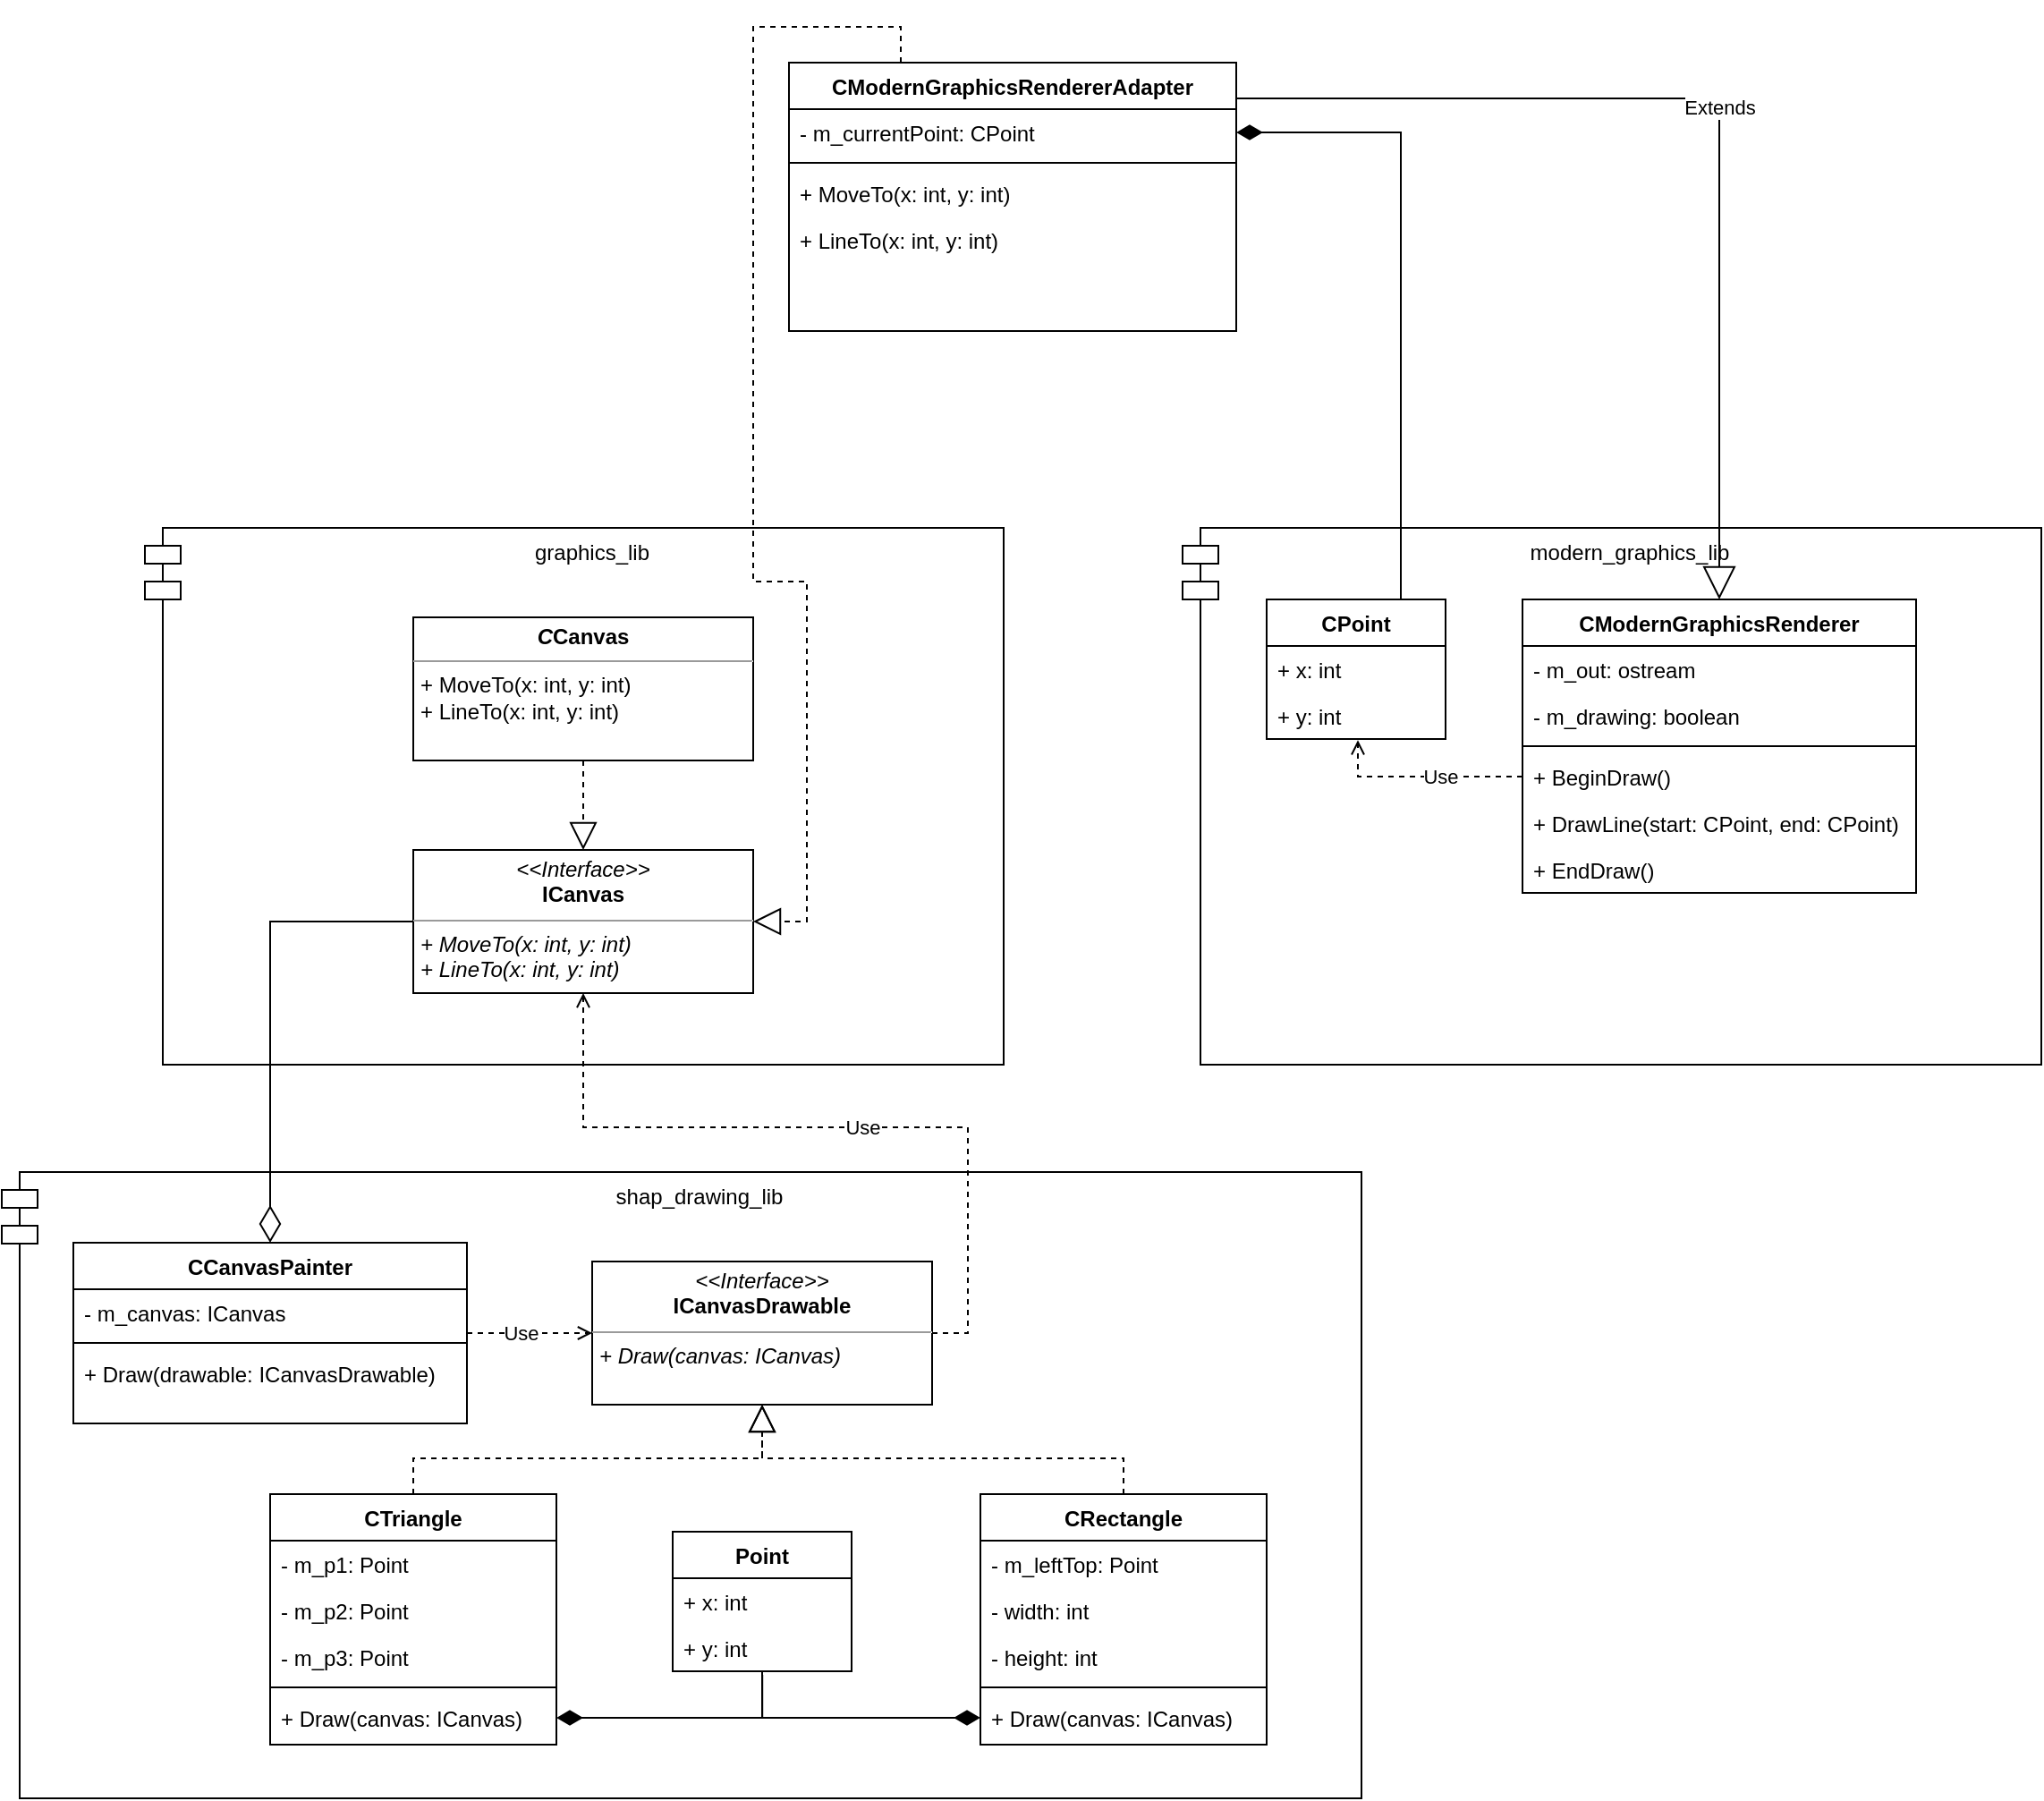 <mxfile version="22.0.2" type="device">
  <diagram id="C5RBs43oDa-KdzZeNtuy" name="Page-1">
    <mxGraphModel dx="1219" dy="1902" grid="1" gridSize="10" guides="1" tooltips="1" connect="1" arrows="1" fold="1" page="1" pageScale="1" pageWidth="827" pageHeight="1169" math="0" shadow="0">
      <root>
        <mxCell id="WIyWlLk6GJQsqaUBKTNV-0" />
        <mxCell id="WIyWlLk6GJQsqaUBKTNV-1" parent="WIyWlLk6GJQsqaUBKTNV-0" />
        <mxCell id="nw1YZ-Er1vatGiRNAQh6-1" value="shap_drawing_lib&lt;br&gt;" style="shape=module;align=left;spacingLeft=20;align=center;verticalAlign=top;whiteSpace=wrap;html=1;" parent="WIyWlLk6GJQsqaUBKTNV-1" vertex="1">
          <mxGeometry x="280" y="510" width="760" height="350" as="geometry" />
        </mxCell>
        <mxCell id="nw1YZ-Er1vatGiRNAQh6-28" style="edgeStyle=orthogonalEdgeStyle;rounded=0;orthogonalLoop=1;jettySize=auto;html=1;entryX=1;entryY=0.5;entryDx=0;entryDy=0;endArrow=diamondThin;endFill=1;endSize=12;" parent="WIyWlLk6GJQsqaUBKTNV-1" source="nw1YZ-Er1vatGiRNAQh6-6" target="nw1YZ-Er1vatGiRNAQh6-18" edge="1">
          <mxGeometry relative="1" as="geometry" />
        </mxCell>
        <mxCell id="nw1YZ-Er1vatGiRNAQh6-6" value="Point" style="swimlane;fontStyle=1;align=center;verticalAlign=top;childLayout=stackLayout;horizontal=1;startSize=26;horizontalStack=0;resizeParent=1;resizeLast=0;collapsible=1;marginBottom=0;rounded=0;shadow=0;strokeWidth=1;" parent="WIyWlLk6GJQsqaUBKTNV-1" vertex="1">
          <mxGeometry x="655" y="711" width="100" height="78" as="geometry">
            <mxRectangle x="340" y="380" width="170" height="26" as="alternateBounds" />
          </mxGeometry>
        </mxCell>
        <mxCell id="nw1YZ-Er1vatGiRNAQh6-7" value="+ x: int&#xa;" style="text;align=left;verticalAlign=top;spacingLeft=4;spacingRight=4;overflow=hidden;rotatable=0;points=[[0,0.5],[1,0.5]];portConstraint=eastwest;" parent="nw1YZ-Er1vatGiRNAQh6-6" vertex="1">
          <mxGeometry y="26" width="100" height="26" as="geometry" />
        </mxCell>
        <mxCell id="nw1YZ-Er1vatGiRNAQh6-8" value="+ y: int" style="text;align=left;verticalAlign=top;spacingLeft=4;spacingRight=4;overflow=hidden;rotatable=0;points=[[0,0.5],[1,0.5]];portConstraint=eastwest;" parent="nw1YZ-Er1vatGiRNAQh6-6" vertex="1">
          <mxGeometry y="52" width="100" height="26" as="geometry" />
        </mxCell>
        <mxCell id="nw1YZ-Er1vatGiRNAQh6-26" style="edgeStyle=orthogonalEdgeStyle;rounded=0;orthogonalLoop=1;jettySize=auto;html=1;exitX=0.5;exitY=0;exitDx=0;exitDy=0;endArrow=block;endFill=0;strokeWidth=1;endSize=13;dashed=1;" parent="WIyWlLk6GJQsqaUBKTNV-1" source="nw1YZ-Er1vatGiRNAQh6-13" target="nw1YZ-Er1vatGiRNAQh6-11" edge="1">
          <mxGeometry relative="1" as="geometry" />
        </mxCell>
        <mxCell id="nw1YZ-Er1vatGiRNAQh6-11" value="&lt;p style=&quot;margin:0px;margin-top:4px;text-align:center;&quot;&gt;&lt;i&gt;&amp;lt;&amp;lt;Interface&amp;gt;&amp;gt;&lt;/i&gt;&lt;br&gt;&lt;b&gt;ICanvasDrawable&lt;/b&gt;&lt;/p&gt;&lt;hr size=&quot;1&quot;&gt;&lt;p style=&quot;margin:0px;margin-left:4px;&quot;&gt;&lt;i&gt;+ Draw(canvas: ICanvas)&lt;/i&gt;&lt;br&gt;&lt;/p&gt;" style="verticalAlign=top;align=left;overflow=fill;fontSize=12;fontFamily=Helvetica;html=1;whiteSpace=wrap;" parent="WIyWlLk6GJQsqaUBKTNV-1" vertex="1">
          <mxGeometry x="610" y="560" width="190" height="80" as="geometry" />
        </mxCell>
        <mxCell id="nw1YZ-Er1vatGiRNAQh6-13" value="CTriangle" style="swimlane;fontStyle=1;align=center;verticalAlign=top;childLayout=stackLayout;horizontal=1;startSize=26;horizontalStack=0;resizeParent=1;resizeLast=0;collapsible=1;marginBottom=0;rounded=0;shadow=0;strokeWidth=1;" parent="WIyWlLk6GJQsqaUBKTNV-1" vertex="1">
          <mxGeometry x="430" y="690" width="160" height="140" as="geometry">
            <mxRectangle x="130" y="380" width="160" height="26" as="alternateBounds" />
          </mxGeometry>
        </mxCell>
        <mxCell id="nw1YZ-Er1vatGiRNAQh6-14" value="- m_p1: Point" style="text;align=left;verticalAlign=top;spacingLeft=4;spacingRight=4;overflow=hidden;rotatable=0;points=[[0,0.5],[1,0.5]];portConstraint=eastwest;" parent="nw1YZ-Er1vatGiRNAQh6-13" vertex="1">
          <mxGeometry y="26" width="160" height="26" as="geometry" />
        </mxCell>
        <mxCell id="nw1YZ-Er1vatGiRNAQh6-15" value="- m_p2: Point" style="text;align=left;verticalAlign=top;spacingLeft=4;spacingRight=4;overflow=hidden;rotatable=0;points=[[0,0.5],[1,0.5]];portConstraint=eastwest;rounded=0;shadow=0;html=0;" parent="nw1YZ-Er1vatGiRNAQh6-13" vertex="1">
          <mxGeometry y="52" width="160" height="26" as="geometry" />
        </mxCell>
        <mxCell id="nw1YZ-Er1vatGiRNAQh6-19" value="- m_p3: Point" style="text;align=left;verticalAlign=top;spacingLeft=4;spacingRight=4;overflow=hidden;rotatable=0;points=[[0,0.5],[1,0.5]];portConstraint=eastwest;rounded=0;shadow=0;html=0;" parent="nw1YZ-Er1vatGiRNAQh6-13" vertex="1">
          <mxGeometry y="78" width="160" height="26" as="geometry" />
        </mxCell>
        <mxCell id="nw1YZ-Er1vatGiRNAQh6-16" value="" style="line;html=1;strokeWidth=1;align=left;verticalAlign=middle;spacingTop=-1;spacingLeft=3;spacingRight=3;rotatable=0;labelPosition=right;points=[];portConstraint=eastwest;" parent="nw1YZ-Er1vatGiRNAQh6-13" vertex="1">
          <mxGeometry y="104" width="160" height="8" as="geometry" />
        </mxCell>
        <mxCell id="nw1YZ-Er1vatGiRNAQh6-18" value="+ Draw(canvas: ICanvas)" style="text;align=left;verticalAlign=top;spacingLeft=4;spacingRight=4;overflow=hidden;rotatable=0;points=[[0,0.5],[1,0.5]];portConstraint=eastwest;fontStyle=0" parent="nw1YZ-Er1vatGiRNAQh6-13" vertex="1">
          <mxGeometry y="112" width="160" height="26" as="geometry" />
        </mxCell>
        <mxCell id="nw1YZ-Er1vatGiRNAQh6-20" value="CRectangle" style="swimlane;fontStyle=1;align=center;verticalAlign=top;childLayout=stackLayout;horizontal=1;startSize=26;horizontalStack=0;resizeParent=1;resizeLast=0;collapsible=1;marginBottom=0;rounded=0;shadow=0;strokeWidth=1;" parent="WIyWlLk6GJQsqaUBKTNV-1" vertex="1">
          <mxGeometry x="827" y="690" width="160" height="140" as="geometry">
            <mxRectangle x="130" y="380" width="160" height="26" as="alternateBounds" />
          </mxGeometry>
        </mxCell>
        <mxCell id="nw1YZ-Er1vatGiRNAQh6-21" value="- m_leftTop: Point" style="text;align=left;verticalAlign=top;spacingLeft=4;spacingRight=4;overflow=hidden;rotatable=0;points=[[0,0.5],[1,0.5]];portConstraint=eastwest;" parent="nw1YZ-Er1vatGiRNAQh6-20" vertex="1">
          <mxGeometry y="26" width="160" height="26" as="geometry" />
        </mxCell>
        <mxCell id="nw1YZ-Er1vatGiRNAQh6-22" value="- width: int" style="text;align=left;verticalAlign=top;spacingLeft=4;spacingRight=4;overflow=hidden;rotatable=0;points=[[0,0.5],[1,0.5]];portConstraint=eastwest;rounded=0;shadow=0;html=0;" parent="nw1YZ-Er1vatGiRNAQh6-20" vertex="1">
          <mxGeometry y="52" width="160" height="26" as="geometry" />
        </mxCell>
        <mxCell id="nw1YZ-Er1vatGiRNAQh6-23" value="- height: int" style="text;align=left;verticalAlign=top;spacingLeft=4;spacingRight=4;overflow=hidden;rotatable=0;points=[[0,0.5],[1,0.5]];portConstraint=eastwest;rounded=0;shadow=0;html=0;" parent="nw1YZ-Er1vatGiRNAQh6-20" vertex="1">
          <mxGeometry y="78" width="160" height="26" as="geometry" />
        </mxCell>
        <mxCell id="nw1YZ-Er1vatGiRNAQh6-24" value="" style="line;html=1;strokeWidth=1;align=left;verticalAlign=middle;spacingTop=-1;spacingLeft=3;spacingRight=3;rotatable=0;labelPosition=right;points=[];portConstraint=eastwest;" parent="nw1YZ-Er1vatGiRNAQh6-20" vertex="1">
          <mxGeometry y="104" width="160" height="8" as="geometry" />
        </mxCell>
        <mxCell id="nw1YZ-Er1vatGiRNAQh6-25" value="+ Draw(canvas: ICanvas)" style="text;align=left;verticalAlign=top;spacingLeft=4;spacingRight=4;overflow=hidden;rotatable=0;points=[[0,0.5],[1,0.5]];portConstraint=eastwest;fontStyle=0" parent="nw1YZ-Er1vatGiRNAQh6-20" vertex="1">
          <mxGeometry y="112" width="160" height="26" as="geometry" />
        </mxCell>
        <mxCell id="nw1YZ-Er1vatGiRNAQh6-27" style="edgeStyle=orthogonalEdgeStyle;rounded=0;orthogonalLoop=1;jettySize=auto;html=1;exitX=0.5;exitY=0;exitDx=0;exitDy=0;endArrow=block;endFill=0;strokeWidth=1;endSize=13;dashed=1;entryX=0.5;entryY=1;entryDx=0;entryDy=0;" parent="WIyWlLk6GJQsqaUBKTNV-1" source="nw1YZ-Er1vatGiRNAQh6-20" target="nw1YZ-Er1vatGiRNAQh6-11" edge="1">
          <mxGeometry relative="1" as="geometry">
            <mxPoint x="590" y="700" as="sourcePoint" />
            <mxPoint x="715" y="650" as="targetPoint" />
          </mxGeometry>
        </mxCell>
        <mxCell id="nw1YZ-Er1vatGiRNAQh6-29" style="edgeStyle=orthogonalEdgeStyle;rounded=0;orthogonalLoop=1;jettySize=auto;html=1;entryX=0;entryY=0.5;entryDx=0;entryDy=0;exitX=0.501;exitY=1.079;exitDx=0;exitDy=0;endArrow=diamondThin;endFill=1;endSize=12;exitPerimeter=0;" parent="WIyWlLk6GJQsqaUBKTNV-1" source="nw1YZ-Er1vatGiRNAQh6-8" target="nw1YZ-Er1vatGiRNAQh6-25" edge="1">
          <mxGeometry relative="1" as="geometry">
            <mxPoint x="720" y="880" as="sourcePoint" />
            <mxPoint x="670" y="825" as="targetPoint" />
            <Array as="points">
              <mxPoint x="705" y="815" />
            </Array>
          </mxGeometry>
        </mxCell>
        <mxCell id="nw1YZ-Er1vatGiRNAQh6-37" value="" style="edgeStyle=orthogonalEdgeStyle;rounded=0;orthogonalLoop=1;jettySize=auto;html=1;endArrow=open;endFill=0;dashed=1;" parent="WIyWlLk6GJQsqaUBKTNV-1" source="nw1YZ-Er1vatGiRNAQh6-31" target="nw1YZ-Er1vatGiRNAQh6-11" edge="1">
          <mxGeometry relative="1" as="geometry" />
        </mxCell>
        <mxCell id="nw1YZ-Er1vatGiRNAQh6-38" value="Use" style="edgeLabel;html=1;align=center;verticalAlign=middle;resizable=0;points=[];" parent="nw1YZ-Er1vatGiRNAQh6-37" vertex="1" connectable="0">
          <mxGeometry x="0.193" relative="1" as="geometry">
            <mxPoint x="-12" as="offset" />
          </mxGeometry>
        </mxCell>
        <mxCell id="nw1YZ-Er1vatGiRNAQh6-31" value="CCanvasPainter" style="swimlane;fontStyle=1;align=center;verticalAlign=top;childLayout=stackLayout;horizontal=1;startSize=26;horizontalStack=0;resizeParent=1;resizeLast=0;collapsible=1;marginBottom=0;rounded=0;shadow=0;strokeWidth=1;" parent="WIyWlLk6GJQsqaUBKTNV-1" vertex="1">
          <mxGeometry x="320" y="549.5" width="220" height="101" as="geometry">
            <mxRectangle x="130" y="380" width="160" height="26" as="alternateBounds" />
          </mxGeometry>
        </mxCell>
        <mxCell id="nw1YZ-Er1vatGiRNAQh6-32" value="- m_canvas: ICanvas" style="text;align=left;verticalAlign=top;spacingLeft=4;spacingRight=4;overflow=hidden;rotatable=0;points=[[0,0.5],[1,0.5]];portConstraint=eastwest;" parent="nw1YZ-Er1vatGiRNAQh6-31" vertex="1">
          <mxGeometry y="26" width="220" height="26" as="geometry" />
        </mxCell>
        <mxCell id="nw1YZ-Er1vatGiRNAQh6-35" value="" style="line;html=1;strokeWidth=1;align=left;verticalAlign=middle;spacingTop=-1;spacingLeft=3;spacingRight=3;rotatable=0;labelPosition=right;points=[];portConstraint=eastwest;" parent="nw1YZ-Er1vatGiRNAQh6-31" vertex="1">
          <mxGeometry y="52" width="220" height="8" as="geometry" />
        </mxCell>
        <mxCell id="nw1YZ-Er1vatGiRNAQh6-36" value="+ Draw(drawable: ICanvasDrawable)" style="text;align=left;verticalAlign=top;spacingLeft=4;spacingRight=4;overflow=hidden;rotatable=0;points=[[0,0.5],[1,0.5]];portConstraint=eastwest;fontStyle=0" parent="nw1YZ-Er1vatGiRNAQh6-31" vertex="1">
          <mxGeometry y="60" width="220" height="26" as="geometry" />
        </mxCell>
        <mxCell id="nw1YZ-Er1vatGiRNAQh6-39" value="graphics_lib" style="shape=module;align=left;spacingLeft=20;align=center;verticalAlign=top;whiteSpace=wrap;html=1;" parent="WIyWlLk6GJQsqaUBKTNV-1" vertex="1">
          <mxGeometry x="360" y="150" width="480" height="300" as="geometry" />
        </mxCell>
        <mxCell id="nw1YZ-Er1vatGiRNAQh6-41" value="&lt;p style=&quot;margin:0px;margin-top:4px;text-align:center;&quot;&gt;&lt;i&gt;&amp;lt;&amp;lt;Interface&amp;gt;&amp;gt;&lt;/i&gt;&lt;br&gt;&lt;b&gt;ICanvas&lt;/b&gt;&lt;/p&gt;&lt;hr size=&quot;1&quot;&gt;&lt;p style=&quot;margin:0px;margin-left:4px;&quot;&gt;&lt;i&gt;+ MoveTo(x: int, y: int)&lt;/i&gt;&lt;br&gt;&lt;/p&gt;&lt;p style=&quot;margin:0px;margin-left:4px;&quot;&gt;&lt;i&gt;+ LineTo(x: int, y: int)&lt;/i&gt;&lt;/p&gt;" style="verticalAlign=top;align=left;overflow=fill;fontSize=12;fontFamily=Helvetica;html=1;whiteSpace=wrap;" parent="WIyWlLk6GJQsqaUBKTNV-1" vertex="1">
          <mxGeometry x="510" y="330" width="190" height="80" as="geometry" />
        </mxCell>
        <mxCell id="nw1YZ-Er1vatGiRNAQh6-42" value="" style="edgeStyle=orthogonalEdgeStyle;rounded=0;orthogonalLoop=1;jettySize=auto;html=1;endArrow=open;endFill=0;dashed=1;exitX=1;exitY=0.5;exitDx=0;exitDy=0;entryX=0.5;entryY=1;entryDx=0;entryDy=0;" parent="WIyWlLk6GJQsqaUBKTNV-1" source="nw1YZ-Er1vatGiRNAQh6-11" target="nw1YZ-Er1vatGiRNAQh6-41" edge="1">
          <mxGeometry relative="1" as="geometry">
            <mxPoint x="550" y="610" as="sourcePoint" />
            <mxPoint x="620" y="610" as="targetPoint" />
          </mxGeometry>
        </mxCell>
        <mxCell id="nw1YZ-Er1vatGiRNAQh6-43" value="Use" style="edgeLabel;html=1;align=center;verticalAlign=middle;resizable=0;points=[];" parent="nw1YZ-Er1vatGiRNAQh6-42" vertex="1" connectable="0">
          <mxGeometry x="0.193" relative="1" as="geometry">
            <mxPoint x="59" as="offset" />
          </mxGeometry>
        </mxCell>
        <mxCell id="nw1YZ-Er1vatGiRNAQh6-44" style="edgeStyle=orthogonalEdgeStyle;rounded=0;orthogonalLoop=1;jettySize=auto;html=1;exitX=0;exitY=0.5;exitDx=0;exitDy=0;endArrow=diamondThin;endFill=0;endSize=18;" parent="WIyWlLk6GJQsqaUBKTNV-1" source="nw1YZ-Er1vatGiRNAQh6-41" target="nw1YZ-Er1vatGiRNAQh6-31" edge="1">
          <mxGeometry relative="1" as="geometry" />
        </mxCell>
        <mxCell id="nw1YZ-Er1vatGiRNAQh6-47" value="&lt;p style=&quot;margin:0px;margin-top:4px;text-align:center;&quot;&gt;&lt;b&gt;&lt;i&gt;C&lt;/i&gt;Canvas&lt;/b&gt;&lt;/p&gt;&lt;hr size=&quot;1&quot;&gt;&lt;p style=&quot;margin:0px;margin-left:4px;&quot;&gt;+ MoveTo(x: int, y: int)&lt;br&gt;&lt;/p&gt;&lt;p style=&quot;margin:0px;margin-left:4px;&quot;&gt;+ LineTo(x: int, y: int)&lt;/p&gt;" style="verticalAlign=top;align=left;overflow=fill;fontSize=12;fontFamily=Helvetica;html=1;whiteSpace=wrap;" parent="WIyWlLk6GJQsqaUBKTNV-1" vertex="1">
          <mxGeometry x="510" y="200" width="190" height="80" as="geometry" />
        </mxCell>
        <mxCell id="nw1YZ-Er1vatGiRNAQh6-49" style="edgeStyle=orthogonalEdgeStyle;rounded=0;orthogonalLoop=1;jettySize=auto;html=1;exitX=0.5;exitY=1;exitDx=0;exitDy=0;endArrow=block;endFill=0;strokeWidth=1;endSize=13;dashed=1;entryX=0.5;entryY=0;entryDx=0;entryDy=0;" parent="WIyWlLk6GJQsqaUBKTNV-1" source="nw1YZ-Er1vatGiRNAQh6-47" target="nw1YZ-Er1vatGiRNAQh6-41" edge="1">
          <mxGeometry relative="1" as="geometry">
            <mxPoint x="715" y="650" as="sourcePoint" />
            <mxPoint x="520" y="700" as="targetPoint" />
          </mxGeometry>
        </mxCell>
        <mxCell id="nw1YZ-Er1vatGiRNAQh6-50" value="modern_graphics_lib" style="shape=module;align=left;spacingLeft=20;align=center;verticalAlign=top;whiteSpace=wrap;html=1;" parent="WIyWlLk6GJQsqaUBKTNV-1" vertex="1">
          <mxGeometry x="940" y="150" width="480" height="300" as="geometry" />
        </mxCell>
        <mxCell id="nw1YZ-Er1vatGiRNAQh6-52" value="CPoint" style="swimlane;fontStyle=1;align=center;verticalAlign=top;childLayout=stackLayout;horizontal=1;startSize=26;horizontalStack=0;resizeParent=1;resizeLast=0;collapsible=1;marginBottom=0;rounded=0;shadow=0;strokeWidth=1;" parent="WIyWlLk6GJQsqaUBKTNV-1" vertex="1">
          <mxGeometry x="987" y="190" width="100" height="78" as="geometry">
            <mxRectangle x="340" y="380" width="170" height="26" as="alternateBounds" />
          </mxGeometry>
        </mxCell>
        <mxCell id="nw1YZ-Er1vatGiRNAQh6-53" value="+ x: int&#xa;" style="text;align=left;verticalAlign=top;spacingLeft=4;spacingRight=4;overflow=hidden;rotatable=0;points=[[0,0.5],[1,0.5]];portConstraint=eastwest;" parent="nw1YZ-Er1vatGiRNAQh6-52" vertex="1">
          <mxGeometry y="26" width="100" height="26" as="geometry" />
        </mxCell>
        <mxCell id="nw1YZ-Er1vatGiRNAQh6-54" value="+ y: int" style="text;align=left;verticalAlign=top;spacingLeft=4;spacingRight=4;overflow=hidden;rotatable=0;points=[[0,0.5],[1,0.5]];portConstraint=eastwest;" parent="nw1YZ-Er1vatGiRNAQh6-52" vertex="1">
          <mxGeometry y="52" width="100" height="26" as="geometry" />
        </mxCell>
        <mxCell id="nw1YZ-Er1vatGiRNAQh6-55" value="CModernGraphicsRenderer" style="swimlane;fontStyle=1;align=center;verticalAlign=top;childLayout=stackLayout;horizontal=1;startSize=26;horizontalStack=0;resizeParent=1;resizeLast=0;collapsible=1;marginBottom=0;rounded=0;shadow=0;strokeWidth=1;" parent="WIyWlLk6GJQsqaUBKTNV-1" vertex="1">
          <mxGeometry x="1130" y="190" width="220" height="164" as="geometry">
            <mxRectangle x="130" y="380" width="160" height="26" as="alternateBounds" />
          </mxGeometry>
        </mxCell>
        <mxCell id="nw1YZ-Er1vatGiRNAQh6-56" value="- m_out: ostream" style="text;align=left;verticalAlign=top;spacingLeft=4;spacingRight=4;overflow=hidden;rotatable=0;points=[[0,0.5],[1,0.5]];portConstraint=eastwest;" parent="nw1YZ-Er1vatGiRNAQh6-55" vertex="1">
          <mxGeometry y="26" width="220" height="26" as="geometry" />
        </mxCell>
        <mxCell id="nw1YZ-Er1vatGiRNAQh6-57" value="- m_drawing: boolean" style="text;align=left;verticalAlign=top;spacingLeft=4;spacingRight=4;overflow=hidden;rotatable=0;points=[[0,0.5],[1,0.5]];portConstraint=eastwest;rounded=0;shadow=0;html=0;" parent="nw1YZ-Er1vatGiRNAQh6-55" vertex="1">
          <mxGeometry y="52" width="220" height="26" as="geometry" />
        </mxCell>
        <mxCell id="nw1YZ-Er1vatGiRNAQh6-59" value="" style="line;html=1;strokeWidth=1;align=left;verticalAlign=middle;spacingTop=-1;spacingLeft=3;spacingRight=3;rotatable=0;labelPosition=right;points=[];portConstraint=eastwest;" parent="nw1YZ-Er1vatGiRNAQh6-55" vertex="1">
          <mxGeometry y="78" width="220" height="8" as="geometry" />
        </mxCell>
        <mxCell id="nw1YZ-Er1vatGiRNAQh6-60" value="+ BeginDraw()&#xa;" style="text;align=left;verticalAlign=top;spacingLeft=4;spacingRight=4;overflow=hidden;rotatable=0;points=[[0,0.5],[1,0.5]];portConstraint=eastwest;fontStyle=0" parent="nw1YZ-Er1vatGiRNAQh6-55" vertex="1">
          <mxGeometry y="86" width="220" height="26" as="geometry" />
        </mxCell>
        <mxCell id="nw1YZ-Er1vatGiRNAQh6-61" value="+ DrawLine(start: CPoint, end: CPoint)" style="text;align=left;verticalAlign=top;spacingLeft=4;spacingRight=4;overflow=hidden;rotatable=0;points=[[0,0.5],[1,0.5]];portConstraint=eastwest;fontStyle=0" parent="nw1YZ-Er1vatGiRNAQh6-55" vertex="1">
          <mxGeometry y="112" width="220" height="26" as="geometry" />
        </mxCell>
        <mxCell id="nw1YZ-Er1vatGiRNAQh6-64" value="+ EndDraw()" style="text;align=left;verticalAlign=top;spacingLeft=4;spacingRight=4;overflow=hidden;rotatable=0;points=[[0,0.5],[1,0.5]];portConstraint=eastwest;fontStyle=0" parent="nw1YZ-Er1vatGiRNAQh6-55" vertex="1">
          <mxGeometry y="138" width="220" height="26" as="geometry" />
        </mxCell>
        <mxCell id="nw1YZ-Er1vatGiRNAQh6-62" value="" style="edgeStyle=orthogonalEdgeStyle;rounded=0;orthogonalLoop=1;jettySize=auto;html=1;endArrow=open;endFill=0;dashed=1;entryX=0.51;entryY=1.024;entryDx=0;entryDy=0;entryPerimeter=0;exitX=0;exitY=0.5;exitDx=0;exitDy=0;" parent="WIyWlLk6GJQsqaUBKTNV-1" source="nw1YZ-Er1vatGiRNAQh6-60" target="nw1YZ-Er1vatGiRNAQh6-54" edge="1">
          <mxGeometry relative="1" as="geometry">
            <mxPoint x="1070" y="239.77" as="sourcePoint" />
            <mxPoint x="1140" y="239.77" as="targetPoint" />
          </mxGeometry>
        </mxCell>
        <mxCell id="nw1YZ-Er1vatGiRNAQh6-63" value="Use" style="edgeLabel;html=1;align=center;verticalAlign=middle;resizable=0;points=[];" parent="nw1YZ-Er1vatGiRNAQh6-62" vertex="1" connectable="0">
          <mxGeometry x="0.193" relative="1" as="geometry">
            <mxPoint x="21" as="offset" />
          </mxGeometry>
        </mxCell>
        <mxCell id="FJEH-8lIgJGs5H6szV_f-0" value="CModernGraphicsRendererAdapter" style="swimlane;fontStyle=1;align=center;verticalAlign=top;childLayout=stackLayout;horizontal=1;startSize=26;horizontalStack=0;resizeParent=1;resizeLast=0;collapsible=1;marginBottom=0;rounded=0;shadow=0;strokeWidth=1;" parent="WIyWlLk6GJQsqaUBKTNV-1" vertex="1">
          <mxGeometry x="720" y="-110" width="250" height="150" as="geometry">
            <mxRectangle x="130" y="380" width="160" height="26" as="alternateBounds" />
          </mxGeometry>
        </mxCell>
        <mxCell id="FJEH-8lIgJGs5H6szV_f-2" value="- m_currentPoint: CPoint" style="text;align=left;verticalAlign=top;spacingLeft=4;spacingRight=4;overflow=hidden;rotatable=0;points=[[0,0.5],[1,0.5]];portConstraint=eastwest;rounded=0;shadow=0;html=0;" parent="FJEH-8lIgJGs5H6szV_f-0" vertex="1">
          <mxGeometry y="26" width="250" height="26" as="geometry" />
        </mxCell>
        <mxCell id="FJEH-8lIgJGs5H6szV_f-3" value="" style="line;html=1;strokeWidth=1;align=left;verticalAlign=middle;spacingTop=-1;spacingLeft=3;spacingRight=3;rotatable=0;labelPosition=right;points=[];portConstraint=eastwest;" parent="FJEH-8lIgJGs5H6szV_f-0" vertex="1">
          <mxGeometry y="52" width="250" height="8" as="geometry" />
        </mxCell>
        <mxCell id="FJEH-8lIgJGs5H6szV_f-4" value="+ MoveTo(x: int, y: int)" style="text;align=left;verticalAlign=top;spacingLeft=4;spacingRight=4;overflow=hidden;rotatable=0;points=[[0,0.5],[1,0.5]];portConstraint=eastwest;fontStyle=0" parent="FJEH-8lIgJGs5H6szV_f-0" vertex="1">
          <mxGeometry y="60" width="250" height="26" as="geometry" />
        </mxCell>
        <mxCell id="FJEH-8lIgJGs5H6szV_f-5" value="+ LineTo(x: int, y: int)" style="text;align=left;verticalAlign=top;spacingLeft=4;spacingRight=4;overflow=hidden;rotatable=0;points=[[0,0.5],[1,0.5]];portConstraint=eastwest;fontStyle=0" parent="FJEH-8lIgJGs5H6szV_f-0" vertex="1">
          <mxGeometry y="86" width="250" height="26" as="geometry" />
        </mxCell>
        <mxCell id="FJEH-8lIgJGs5H6szV_f-6" style="edgeStyle=orthogonalEdgeStyle;rounded=0;orthogonalLoop=1;jettySize=auto;html=1;entryX=0.75;entryY=0;entryDx=0;entryDy=0;startArrow=diamondThin;startFill=1;endArrow=none;endFill=0;startSize=12;endSize=6;" parent="WIyWlLk6GJQsqaUBKTNV-1" source="FJEH-8lIgJGs5H6szV_f-2" target="nw1YZ-Er1vatGiRNAQh6-52" edge="1">
          <mxGeometry relative="1" as="geometry" />
        </mxCell>
        <mxCell id="FJEH-8lIgJGs5H6szV_f-7" style="edgeStyle=orthogonalEdgeStyle;rounded=0;orthogonalLoop=1;jettySize=auto;html=1;exitX=0.25;exitY=0;exitDx=0;exitDy=0;endArrow=block;endFill=0;strokeWidth=1;endSize=13;dashed=1;entryX=1;entryY=0.5;entryDx=0;entryDy=0;" parent="WIyWlLk6GJQsqaUBKTNV-1" source="FJEH-8lIgJGs5H6szV_f-0" target="nw1YZ-Er1vatGiRNAQh6-41" edge="1">
          <mxGeometry relative="1" as="geometry">
            <mxPoint x="615" y="290" as="sourcePoint" />
            <mxPoint x="615" y="340" as="targetPoint" />
          </mxGeometry>
        </mxCell>
        <mxCell id="it_B21C07TXSzOU_Dg4D-0" value="Extends" style="endArrow=block;endSize=16;endFill=0;html=1;rounded=0;edgeStyle=orthogonalEdgeStyle;" edge="1" parent="WIyWlLk6GJQsqaUBKTNV-1" source="FJEH-8lIgJGs5H6szV_f-0" target="nw1YZ-Er1vatGiRNAQh6-55">
          <mxGeometry width="160" relative="1" as="geometry">
            <mxPoint x="1170" y="30" as="sourcePoint" />
            <mxPoint x="1330" y="30" as="targetPoint" />
            <Array as="points">
              <mxPoint x="1240" y="-90" />
            </Array>
          </mxGeometry>
        </mxCell>
      </root>
    </mxGraphModel>
  </diagram>
</mxfile>

